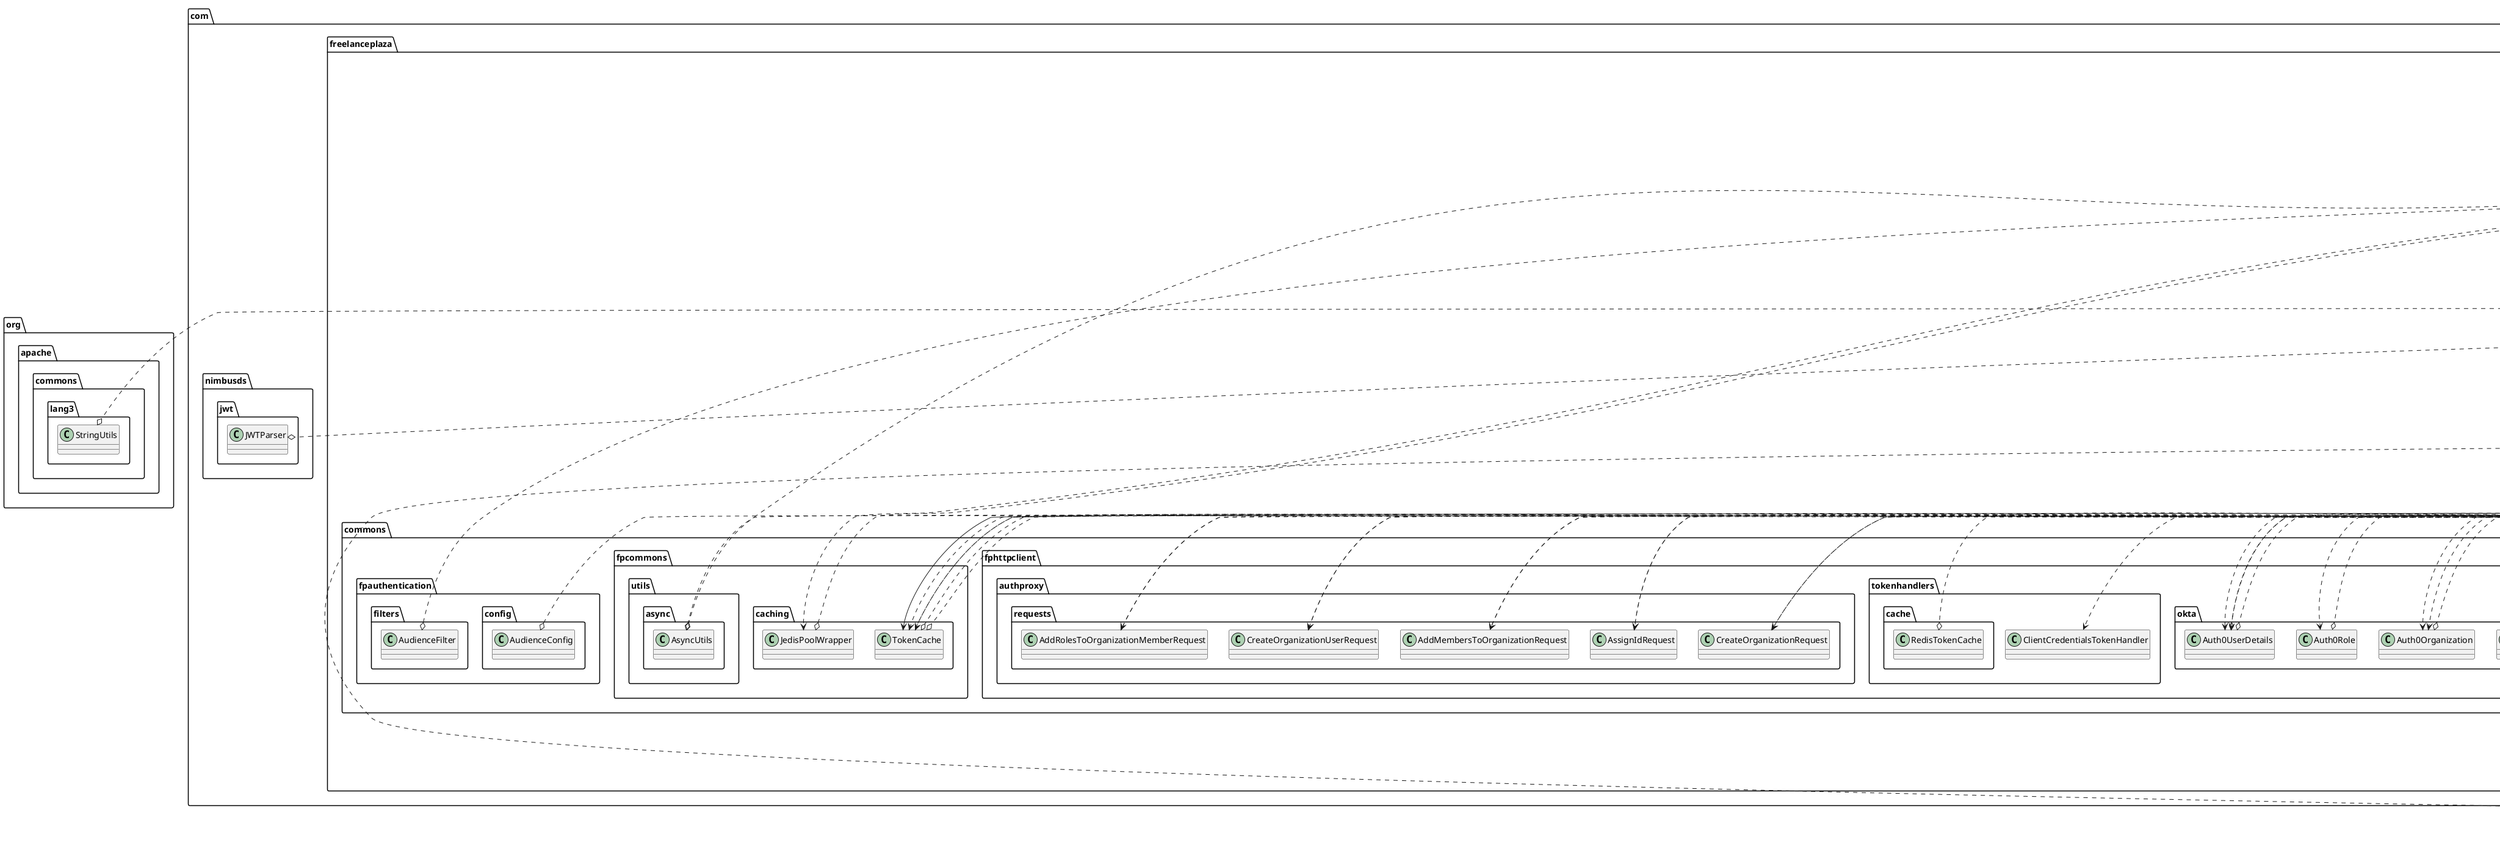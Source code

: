 @startuml
'https://plantuml.com/class-diagram

' GENERATE CLASS DIAGRAM ===========
' Generator       : it.brunasti.java.diagrammer.ClassDiagrammer
' Path            : [/Users/paolo/Work/Tadaah/fp-backend-auth-proxy/build/classes/java/main]
' Java Files Path : [/Users/paolo/Work/Tadaah/fp-backend-auth-proxy/src/main/java/]
' Configuration   : [/Users/paolo/IdeaProjects/mine/java-diagrammer/temp/tadaah/config.json]
' Generated at    : Fri Jan 17 14:59:06 CET 2025
'
'   Stat infos    :
'       Files : [40]
'       Lines : [1079]
'     Classes : [40]
'     Methods : [188]
'      Fields : [82]



' CLASSES =======
class com.freelanceplaza.authproxy.idassigner.apiports.OktaMachineToMachineApiPort$1
class com.freelanceplaza.authproxy.config.AuthTokenValidatorIssuers
class com.freelanceplaza.authproxy.idassigner.apiports.OktaAuthPortAggregator
enum com.freelanceplaza.authproxy.idassigner.PasswordGenerator$CharType{
  LOWER
  UPPER
  NUMBER
  SPECIAL
}
class com.freelanceplaza.authproxy.idassigner.controller.OktaController
class com.freelanceplaza.authproxy.security.FPJwtDecoders$ExtendedJwtDecoder
class com.freelanceplaza.authproxy.idassigner.apiports.OktaAuthPortAggregator$1
class com.freelanceplaza.authproxy.controllers.TokenController
class com.freelanceplaza.authproxy.idassigner.apiports.OktaMachineToMachineApiPort$Auth0AssignUserMetadataRequest
class com.freelanceplaza.authproxy.config.ApplicationConfiguration
class com.freelanceplaza.authproxy.idassigner.apiports.OktaMachineToMachineApiPort$5
class com.freelanceplaza.authproxy.idassigner.apiports.OktaMachineToMachineApiPort$4
class com.freelanceplaza.authproxy.idassigner.CreateUserAuth0Request
class com.freelanceplaza.authproxy.idassigner.apiports.OktaMachineToMachineApiPort$3
class com.freelanceplaza.authproxy.idassigner.apiports.OktaMachineToMachineApiPort$2
class com.freelanceplaza.authproxy.idassigner.apiports.OktaMachineToMachineApiPort$9
class com.freelanceplaza.authproxy.idassigner.apiports.OktaMachineToMachineApiPort$10
class com.freelanceplaza.authproxy.idassigner.apiports.OktaMachineToMachineApiPort$8
class com.freelanceplaza.authproxy.idassigner.apiports.OktaMachineToMachineApiPort$7
class com.freelanceplaza.authproxy.idassigner.apiports.OktaMachineToMachineApiPort$11
class com.freelanceplaza.authproxy.idassigner.apiports.OktaMachineToMachineApiPort$12
class com.freelanceplaza.authproxy.idassigner.apiports.OktaMachineToMachineApiPort$6
class com.freelanceplaza.authproxy.exceptions.ServiceExceptionHandler
class com.freelanceplaza.authproxy.AuthProxyApplication
class com.freelanceplaza.authproxy.exceptions.ErrorResponse
class com.freelanceplaza.authproxy.exceptions.NotFoundException
class com.freelanceplaza.authproxy.idassigner.PasswordGenerator$PasswordGeneratorConfiguration$PasswordGeneratorConfigurationBuilder
class com.freelanceplaza.authproxy.config.ApiPortConfiguration$OktaAuthPortWrapper
class com.freelanceplaza.authproxy.security.FPJwtDecoders
class com.freelanceplaza.authproxy.config.ApiPortConfiguration
class com.freelanceplaza.authproxy.exceptions.AuthProxyException
class com.freelanceplaza.authproxy.config.SecurityConfig
class com.freelanceplaza.authproxy.config.RedisConfiguration
class com.freelanceplaza.authproxy.exceptions.OktaPortException
class com.freelanceplaza.authproxy.idassigner.PasswordGenerator
class com.freelanceplaza.authproxy.config.ApiPortConfiguration$TenantConfiguration
class com.freelanceplaza.authproxy.idassigner.PasswordGenerator$PasswordGeneratorConfiguration
class com.freelanceplaza.authproxy.idassigner.apiports.OktaMachineToMachineApiPort
class com.freelanceplaza.authproxy.security.FPJwtDecoders$JwtDecoderBundle
class com.freelanceplaza.authproxy.idassigner.PasswordGenerator$1

' INHERITANCES =======
java.lang.Enum <|-- com.freelanceplaza.authproxy.idassigner.PasswordGenerator$CharType
java.lang.RuntimeException <|-- com.freelanceplaza.authproxy.exceptions.NotFoundException
java.lang.RuntimeException <|-- com.freelanceplaza.authproxy.exceptions.AuthProxyException
java.lang.RuntimeException <|-- com.freelanceplaza.authproxy.exceptions.OktaPortException

' IMPLEMENT INTERFACE =======

' FIELDS =======
com.freelanceplaza.authproxy.idassigner.apiports.OktaMachineToMachineApiPort$1 --> com.freelanceplaza.authproxy.idassigner.apiports.OktaMachineToMachineApiPort
com.freelanceplaza.authproxy.idassigner.apiports.OktaAuthPortAggregator --> com.freelanceplaza.authproxy.idassigner.PasswordGenerator
com.freelanceplaza.authproxy.idassigner.apiports.OktaAuthPortAggregator --> com.freelanceplaza.commons.fpcommons.caching.TokenCache
com.freelanceplaza.authproxy.idassigner.controller.OktaController --> com.freelanceplaza.authproxy.idassigner.apiports.OktaAuthPortAggregator
com.freelanceplaza.authproxy.idassigner.apiports.OktaAuthPortAggregator$1 --> com.freelanceplaza.authproxy.idassigner.apiports.OktaAuthPortAggregator
com.freelanceplaza.authproxy.idassigner.apiports.OktaMachineToMachineApiPort$Auth0AssignUserMetadataRequest --> com.freelanceplaza.commons.fphttpclient.okta.Auth0UserDetails$Metadata
com.freelanceplaza.authproxy.idassigner.apiports.OktaMachineToMachineApiPort$5 --> com.freelanceplaza.authproxy.idassigner.apiports.OktaMachineToMachineApiPort
com.freelanceplaza.authproxy.idassigner.apiports.OktaMachineToMachineApiPort$4 --> com.freelanceplaza.authproxy.idassigner.apiports.OktaMachineToMachineApiPort
com.freelanceplaza.authproxy.idassigner.CreateUserAuth0Request --> com.freelanceplaza.commons.fphttpclient.okta.Auth0UserDetails$Metadata
com.freelanceplaza.authproxy.idassigner.apiports.OktaMachineToMachineApiPort$3 --> com.freelanceplaza.authproxy.idassigner.apiports.OktaMachineToMachineApiPort
com.freelanceplaza.authproxy.idassigner.apiports.OktaMachineToMachineApiPort$2 --> com.freelanceplaza.authproxy.idassigner.apiports.OktaMachineToMachineApiPort
com.freelanceplaza.authproxy.idassigner.apiports.OktaMachineToMachineApiPort$9 --> com.freelanceplaza.authproxy.idassigner.apiports.OktaMachineToMachineApiPort
com.freelanceplaza.authproxy.idassigner.apiports.OktaMachineToMachineApiPort$10 --> com.freelanceplaza.authproxy.idassigner.apiports.OktaMachineToMachineApiPort
com.freelanceplaza.authproxy.idassigner.apiports.OktaMachineToMachineApiPort$8 --> com.freelanceplaza.authproxy.idassigner.apiports.OktaMachineToMachineApiPort
com.freelanceplaza.authproxy.idassigner.apiports.OktaMachineToMachineApiPort$7 --> com.freelanceplaza.authproxy.idassigner.apiports.OktaMachineToMachineApiPort
com.freelanceplaza.authproxy.idassigner.apiports.OktaMachineToMachineApiPort$11 --> com.freelanceplaza.authproxy.idassigner.apiports.OktaMachineToMachineApiPort
com.freelanceplaza.authproxy.idassigner.apiports.OktaMachineToMachineApiPort$12 --> com.freelanceplaza.authproxy.idassigner.apiports.OktaMachineToMachineApiPort
com.freelanceplaza.authproxy.idassigner.apiports.OktaMachineToMachineApiPort$6 --> com.freelanceplaza.authproxy.idassigner.apiports.OktaMachineToMachineApiPort
com.freelanceplaza.authproxy.config.ApiPortConfiguration$OktaAuthPortWrapper --> com.freelanceplaza.authproxy.idassigner.apiports.OktaMachineToMachineApiPort
com.freelanceplaza.authproxy.config.SecurityConfig --> com.freelanceplaza.authproxy.config.AuthTokenValidatorIssuers
com.freelanceplaza.authproxy.idassigner.PasswordGenerator --> com.freelanceplaza.authproxy.idassigner.PasswordGenerator$PasswordGeneratorConfiguration

' USES =======
com.freelanceplaza.authproxy.idassigner.apiports.OktaMachineToMachineApiPort$1 ..> com.freelanceplaza.authproxy.idassigner.apiports.OktaMachineToMachineApiPort
com.freelanceplaza.authproxy.config.AuthTokenValidatorIssuers ..> com.freelanceplaza.authproxy.config.AuthTokenValidatorIssuers
com.freelanceplaza.authproxy.idassigner.apiports.OktaAuthPortAggregator ..> com.freelanceplaza.commons.fphttpclient.authproxy.requests.AssignIdRequest
com.freelanceplaza.authproxy.idassigner.apiports.OktaAuthPortAggregator ..> com.freelanceplaza.commons.fphttpclient.okta.Auth0Organization
com.freelanceplaza.authproxy.idassigner.apiports.OktaAuthPortAggregator ..> com.freelanceplaza.commons.fphttpclient.authproxy.requests.CreateOrganizationRequest
com.freelanceplaza.authproxy.idassigner.apiports.OktaAuthPortAggregator ..> com.freelanceplaza.authproxy.config.ApiPortConfiguration$OktaAuthPortWrapper
com.freelanceplaza.authproxy.idassigner.apiports.OktaAuthPortAggregator ..> com.freelanceplaza.commons.fphttpclient.authproxy.requests.AddMembersToOrganizationRequest
com.freelanceplaza.authproxy.idassigner.apiports.OktaAuthPortAggregator ..> com.freelanceplaza.commons.fphttpclient.authproxy.requests.AddRolesToOrganizationMemberRequest
com.freelanceplaza.authproxy.idassigner.apiports.OktaAuthPortAggregator ..> com.freelanceplaza.commons.fphttpclient.okta.Auth0UserDetails
com.freelanceplaza.authproxy.idassigner.apiports.OktaAuthPortAggregator ..> com.freelanceplaza.commons.fphttpclient.authproxy.requests.CreateOrganizationUserRequest
com.freelanceplaza.authproxy.idassigner.apiports.OktaAuthPortAggregator ..> com.freelanceplaza.authproxy.exceptions.OktaPortException
com.freelanceplaza.authproxy.idassigner.apiports.OktaAuthPortAggregator ..> com.freelanceplaza.authproxy.idassigner.PasswordGenerator
com.freelanceplaza.authproxy.idassigner.apiports.OktaAuthPortAggregator ..> com.freelanceplaza.commons.fpcommons.caching.TokenCache
com.freelanceplaza.authproxy.idassigner.apiports.OktaAuthPortAggregator ..> com.freelanceplaza.commons.fphttpclient.okta.Auth0Role
com.freelanceplaza.authproxy.idassigner.controller.OktaController ..> com.freelanceplaza.commons.fphttpclient.authproxy.requests.AssignIdRequest
com.freelanceplaza.authproxy.idassigner.controller.OktaController ..> com.freelanceplaza.commons.fphttpclient.authproxy.requests.CreateOrganizationUserRequest
com.freelanceplaza.authproxy.idassigner.controller.OktaController ..> com.freelanceplaza.commons.fphttpclient.authproxy.requests.CreateOrganizationRequest
com.freelanceplaza.authproxy.idassigner.controller.OktaController ..> com.freelanceplaza.commons.fphttpclient.authproxy.requests.AddMembersToOrganizationRequest
com.freelanceplaza.authproxy.idassigner.controller.OktaController ..> com.freelanceplaza.commons.fphttpclient.authproxy.requests.AddRolesToOrganizationMemberRequest
com.freelanceplaza.authproxy.idassigner.controller.OktaController ..> com.freelanceplaza.authproxy.idassigner.apiports.OktaAuthPortAggregator
com.freelanceplaza.authproxy.security.FPJwtDecoders$ExtendedJwtDecoder ..> com.freelanceplaza.authproxy.security.FPJwtDecoders$JwtDecoderBundle
com.freelanceplaza.authproxy.idassigner.apiports.OktaAuthPortAggregator$1 ..> com.freelanceplaza.authproxy.idassigner.apiports.OktaAuthPortAggregator
com.freelanceplaza.authproxy.idassigner.apiports.OktaMachineToMachineApiPort$Auth0AssignUserMetadataRequest ..> com.freelanceplaza.commons.fphttpclient.okta.Auth0UserDetails$Metadata
com.freelanceplaza.authproxy.idassigner.apiports.OktaMachineToMachineApiPort$Auth0AssignUserMetadataRequest ..> com.freelanceplaza.authproxy.idassigner.apiports.OktaMachineToMachineApiPort$Auth0AssignUserMetadataRequest
com.freelanceplaza.authproxy.idassigner.apiports.OktaMachineToMachineApiPort$5 ..> com.freelanceplaza.authproxy.idassigner.apiports.OktaMachineToMachineApiPort
com.freelanceplaza.authproxy.idassigner.apiports.OktaMachineToMachineApiPort$4 ..> com.freelanceplaza.authproxy.idassigner.apiports.OktaMachineToMachineApiPort
com.freelanceplaza.authproxy.idassigner.CreateUserAuth0Request ..> com.freelanceplaza.commons.fphttpclient.okta.Auth0UserDetails$Metadata
com.freelanceplaza.authproxy.idassigner.CreateUserAuth0Request ..> com.freelanceplaza.authproxy.idassigner.CreateUserAuth0Request
com.freelanceplaza.authproxy.idassigner.apiports.OktaMachineToMachineApiPort$3 ..> com.freelanceplaza.authproxy.idassigner.apiports.OktaMachineToMachineApiPort
com.freelanceplaza.authproxy.idassigner.apiports.OktaMachineToMachineApiPort$2 ..> com.freelanceplaza.authproxy.idassigner.apiports.OktaMachineToMachineApiPort
com.freelanceplaza.authproxy.idassigner.apiports.OktaMachineToMachineApiPort$9 ..> com.freelanceplaza.authproxy.idassigner.apiports.OktaMachineToMachineApiPort
com.freelanceplaza.authproxy.idassigner.apiports.OktaMachineToMachineApiPort$10 ..> com.freelanceplaza.authproxy.idassigner.apiports.OktaMachineToMachineApiPort
com.freelanceplaza.authproxy.idassigner.apiports.OktaMachineToMachineApiPort$8 ..> com.freelanceplaza.authproxy.idassigner.apiports.OktaMachineToMachineApiPort
com.freelanceplaza.authproxy.idassigner.apiports.OktaMachineToMachineApiPort$7 ..> com.freelanceplaza.authproxy.idassigner.apiports.OktaMachineToMachineApiPort
com.freelanceplaza.authproxy.idassigner.apiports.OktaMachineToMachineApiPort$11 ..> com.freelanceplaza.authproxy.idassigner.apiports.OktaMachineToMachineApiPort
com.freelanceplaza.authproxy.idassigner.apiports.OktaMachineToMachineApiPort$12 ..> com.freelanceplaza.authproxy.idassigner.apiports.OktaMachineToMachineApiPort
com.freelanceplaza.authproxy.idassigner.apiports.OktaMachineToMachineApiPort$6 ..> com.freelanceplaza.authproxy.idassigner.apiports.OktaMachineToMachineApiPort
com.freelanceplaza.authproxy.exceptions.ServiceExceptionHandler ..> com.freelanceplaza.authproxy.exceptions.NotFoundException
com.freelanceplaza.authproxy.exceptions.ServiceExceptionHandler ..> com.freelanceplaza.commons.fphttpclient.exceptions.HttpClientException
com.freelanceplaza.authproxy.exceptions.ErrorResponse ..> com.freelanceplaza.authproxy.exceptions.ErrorResponse
com.freelanceplaza.authproxy.idassigner.PasswordGenerator$PasswordGeneratorConfiguration$PasswordGeneratorConfigurationBuilder ..> com.freelanceplaza.authproxy.idassigner.PasswordGenerator$PasswordGeneratorConfiguration$PasswordGeneratorConfigurationBuilder
com.freelanceplaza.authproxy.idassigner.PasswordGenerator$PasswordGeneratorConfiguration$PasswordGeneratorConfigurationBuilder ..> C
com.freelanceplaza.authproxy.idassigner.PasswordGenerator$PasswordGeneratorConfiguration$PasswordGeneratorConfigurationBuilder ..> com.freelanceplaza.authproxy.idassigner.PasswordGenerator$PasswordGeneratorConfiguration
com.freelanceplaza.authproxy.config.ApiPortConfiguration$OktaAuthPortWrapper ..> com.freelanceplaza.authproxy.idassigner.apiports.OktaMachineToMachineApiPort
com.freelanceplaza.authproxy.config.ApiPortConfiguration$OktaAuthPortWrapper ..> com.freelanceplaza.authproxy.config.ApiPortConfiguration$OktaAuthPortWrapper
com.freelanceplaza.authproxy.security.FPJwtDecoders ..> com.freelanceplaza.authproxy.security.FPJwtDecoders$JwtDecoderBundle
com.freelanceplaza.authproxy.config.ApiPortConfiguration ..> com.freelanceplaza.authproxy.idassigner.apiports.OktaAuthPortAggregator
com.freelanceplaza.authproxy.config.ApiPortConfiguration ..> com.freelanceplaza.commons.fpcommons.caching.TokenCache
com.freelanceplaza.authproxy.config.ApiPortConfiguration ..> com.freelanceplaza.authproxy.idassigner.PasswordGenerator
com.freelanceplaza.authproxy.config.ApiPortConfiguration ..> com.freelanceplaza.authproxy.config.ApiPortConfiguration
com.freelanceplaza.authproxy.config.ApiPortConfiguration ..> com.freelanceplaza.authproxy.config.ApiPortConfiguration$OktaAuthPortWrapper
com.freelanceplaza.authproxy.config.SecurityConfig ..> com.freelanceplaza.authproxy.idassigner.PasswordGenerator
com.freelanceplaza.authproxy.config.SecurityConfig ..> com.freelanceplaza.authproxy.config.AuthTokenValidatorIssuers
com.freelanceplaza.authproxy.config.RedisConfiguration ..> com.freelanceplaza.commons.fpcommons.caching.JedisPoolWrapper
com.freelanceplaza.authproxy.config.RedisConfiguration ..> com.freelanceplaza.commons.fpcommons.caching.TokenCache
com.freelanceplaza.authproxy.config.RedisConfiguration ..> com.freelanceplaza.authproxy.config.RedisConfiguration
com.freelanceplaza.authproxy.idassigner.PasswordGenerator ..> com.freelanceplaza.authproxy.idassigner.PasswordGenerator$PasswordGeneratorConfiguration
com.freelanceplaza.authproxy.idassigner.PasswordGenerator ..> com.freelanceplaza.authproxy.idassigner.PasswordGenerator$CharType
com.freelanceplaza.authproxy.idassigner.PasswordGenerator ..> C
com.freelanceplaza.authproxy.config.ApiPortConfiguration$TenantConfiguration ..> com.freelanceplaza.authproxy.config.ApiPortConfiguration$TenantConfiguration
com.freelanceplaza.authproxy.idassigner.PasswordGenerator$PasswordGeneratorConfiguration ..> C
com.freelanceplaza.authproxy.idassigner.PasswordGenerator$PasswordGeneratorConfiguration ..> com.freelanceplaza.authproxy.idassigner.PasswordGenerator$PasswordGeneratorConfiguration$PasswordGeneratorConfigurationBuilder
com.freelanceplaza.authproxy.idassigner.apiports.OktaMachineToMachineApiPort ..> com.freelanceplaza.commons.fphttpclient.tokenhandlers.ClientCredentialsTokenHandler
com.freelanceplaza.authproxy.idassigner.apiports.OktaMachineToMachineApiPort ..> com.freelanceplaza.commons.fphttpclient.okta.Auth0UserDetails
com.freelanceplaza.authproxy.idassigner.apiports.OktaMachineToMachineApiPort ..> com.freelanceplaza.commons.fphttpclient.okta.Auth0Organization
com.freelanceplaza.authproxy.idassigner.apiports.OktaMachineToMachineApiPort ..> com.freelanceplaza.authproxy.idassigner.CreateUserAuth0Request
com.freelanceplaza.authproxy.idassigner.apiports.OktaMachineToMachineApiPort ..> com.freelanceplaza.authproxy.exceptions.NotFoundException

' IMPORTS =======
' Java Files Path : /Users/paolo/Work/Tadaah/fp-backend-auth-proxy/src/main/java/
' com.freelanceplaza.authproxy.idassigner.apiports.OktaMachineToMachineApiPort$1

' com.freelanceplaza.authproxy.config.AuthTokenValidatorIssuers

' com.freelanceplaza.authproxy.idassigner.apiports.OktaAuthPortAggregator
com.freelanceplaza.authproxy.idassigner.apiports.OktaAuthPortAggregator ..o com.freelanceplaza.commons.fphttpclient.okta.Auth0Organization
com.freelanceplaza.authproxy.idassigner.apiports.OktaAuthPortAggregator ..o com.freelanceplaza.commons.fpcommons.caching.TokenCache
com.freelanceplaza.authproxy.idassigner.apiports.OktaAuthPortAggregator ..o org.apache.commons.lang3.StringUtils
com.freelanceplaza.authproxy.idassigner.apiports.OktaAuthPortAggregator ..o com.freelanceplaza.authproxy.idassigner.CreateUserAuth0Request
com.freelanceplaza.authproxy.idassigner.apiports.OktaAuthPortAggregator ..o com.freelanceplaza.commons.fphttpclient.okta.Auth0UserDetails
com.freelanceplaza.authproxy.idassigner.apiports.OktaAuthPortAggregator ..o com.freelanceplaza.authproxy.exceptions.NotFoundException
com.freelanceplaza.authproxy.idassigner.apiports.OktaAuthPortAggregator ..o com.freelanceplaza.commons.fphttpclient.okta.Auth0Role
com.freelanceplaza.authproxy.idassigner.apiports.OktaAuthPortAggregator ..o com.freelanceplaza.authproxy.config.ApiPortConfiguration
com.freelanceplaza.authproxy.idassigner.apiports.OktaAuthPortAggregator ..o com.freelanceplaza.authproxy.exceptions.AuthProxyException
com.freelanceplaza.authproxy.idassigner.apiports.OktaAuthPortAggregator ..o com.freelanceplaza.authproxy.exceptions.OktaPortException
com.freelanceplaza.authproxy.idassigner.apiports.OktaAuthPortAggregator ..o com.freelanceplaza.authproxy.idassigner.PasswordGenerator
com.freelanceplaza.authproxy.idassigner.apiports.OktaAuthPortAggregator ..o com.freelanceplaza.commons.fphttpclient.exceptions.HttpClientException

' com.freelanceplaza.authproxy.idassigner.PasswordGenerator$CharType

' com.freelanceplaza.authproxy.idassigner.controller.OktaController
com.freelanceplaza.authproxy.idassigner.controller.OktaController ..o com.freelanceplaza.commons.fpcommons.utils.async.AsyncUtils
com.freelanceplaza.authproxy.idassigner.controller.OktaController ..o com.freelanceplaza.authproxy.idassigner.apiports.OktaAuthPortAggregator
com.freelanceplaza.authproxy.idassigner.controller.OktaController ..o com.freelanceplaza.commons.fphttpclient.okta.Auth0UserDetails

' com.freelanceplaza.authproxy.security.FPJwtDecoders$ExtendedJwtDecoder

' com.freelanceplaza.authproxy.idassigner.apiports.OktaAuthPortAggregator$1

' com.freelanceplaza.authproxy.controllers.TokenController

' com.freelanceplaza.authproxy.idassigner.apiports.OktaMachineToMachineApiPort$Auth0AssignUserMetadataRequest

' com.freelanceplaza.authproxy.config.ApplicationConfiguration
com.freelanceplaza.authproxy.config.ApplicationConfiguration ..o com.freelanceplaza.commons.fpcommons.utils.async.AsyncUtils

' com.freelanceplaza.authproxy.idassigner.apiports.OktaMachineToMachineApiPort$5

' com.freelanceplaza.authproxy.idassigner.apiports.OktaMachineToMachineApiPort$4

' com.freelanceplaza.authproxy.idassigner.CreateUserAuth0Request

' com.freelanceplaza.authproxy.idassigner.apiports.OktaMachineToMachineApiPort$3

' com.freelanceplaza.authproxy.idassigner.apiports.OktaMachineToMachineApiPort$2

' com.freelanceplaza.authproxy.idassigner.apiports.OktaMachineToMachineApiPort$9

' com.freelanceplaza.authproxy.idassigner.apiports.OktaMachineToMachineApiPort$10

' com.freelanceplaza.authproxy.idassigner.apiports.OktaMachineToMachineApiPort$8

' com.freelanceplaza.authproxy.idassigner.apiports.OktaMachineToMachineApiPort$7

' com.freelanceplaza.authproxy.idassigner.apiports.OktaMachineToMachineApiPort$11

' com.freelanceplaza.authproxy.idassigner.apiports.OktaMachineToMachineApiPort$12

' com.freelanceplaza.authproxy.idassigner.apiports.OktaMachineToMachineApiPort$6

' com.freelanceplaza.authproxy.exceptions.ServiceExceptionHandler
com.freelanceplaza.authproxy.exceptions.ServiceExceptionHandler ..o com.freelanceplaza.commons.fphttpclient.exceptions.HttpClientException

' com.freelanceplaza.authproxy.AuthProxyApplication

' com.freelanceplaza.authproxy.exceptions.ErrorResponse

' com.freelanceplaza.authproxy.exceptions.NotFoundException

' com.freelanceplaza.authproxy.idassigner.PasswordGenerator$PasswordGeneratorConfiguration$PasswordGeneratorConfigurationBuilder

' com.freelanceplaza.authproxy.config.ApiPortConfiguration$OktaAuthPortWrapper

' com.freelanceplaza.authproxy.security.FPJwtDecoders
com.freelanceplaza.authproxy.security.FPJwtDecoders ..o com.nimbusds.jwt.JWTParser

' com.freelanceplaza.authproxy.config.ApiPortConfiguration

' com.freelanceplaza.authproxy.exceptions.AuthProxyException

' com.freelanceplaza.authproxy.config.SecurityConfig
com.freelanceplaza.authproxy.config.SecurityConfig ..o com.freelanceplaza.commons.fpauthentication.filters.AudienceFilter
com.freelanceplaza.authproxy.config.SecurityConfig ..o com.freelanceplaza.commons.fpauthentication.config.AudienceConfig
com.freelanceplaza.authproxy.config.SecurityConfig ..o com.freelanceplaza.authproxy.security.FPJwtDecoders
com.freelanceplaza.authproxy.config.SecurityConfig ..o com.freelanceplaza.authproxy.idassigner.PasswordGenerator

' com.freelanceplaza.authproxy.config.RedisConfiguration
com.freelanceplaza.authproxy.config.RedisConfiguration ..o com.freelanceplaza.commons.fpcommons.caching.TokenCache
com.freelanceplaza.authproxy.config.RedisConfiguration ..o com.freelanceplaza.commons.fpcommons.caching.JedisPoolWrapper
com.freelanceplaza.authproxy.config.RedisConfiguration ..o com.freelanceplaza.commons.fphttpclient.tokenhandlers.cache.RedisTokenCache

' com.freelanceplaza.authproxy.exceptions.OktaPortException

' com.freelanceplaza.authproxy.idassigner.PasswordGenerator

' com.freelanceplaza.authproxy.config.ApiPortConfiguration$TenantConfiguration

' com.freelanceplaza.authproxy.idassigner.PasswordGenerator$PasswordGeneratorConfiguration

' com.freelanceplaza.authproxy.idassigner.apiports.OktaMachineToMachineApiPort

' com.freelanceplaza.authproxy.security.FPJwtDecoders$JwtDecoderBundle

' com.freelanceplaza.authproxy.idassigner.PasswordGenerator$1



@enduml
